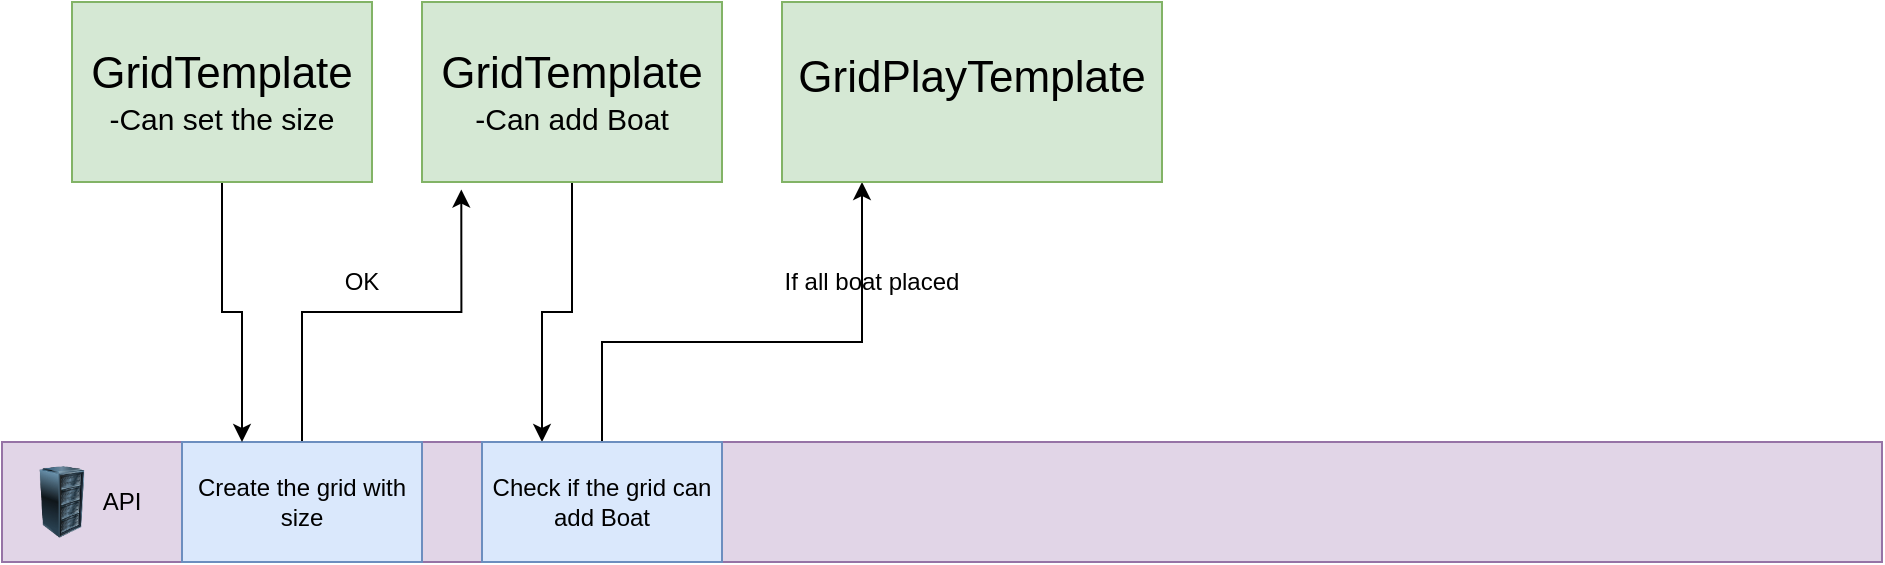 <mxfile version="14.2.9" type="device"><diagram id="R2lEEEUBdFMjLlhIrx00" name="Page-1"><mxGraphModel dx="865" dy="483" grid="1" gridSize="10" guides="1" tooltips="1" connect="1" arrows="1" fold="1" page="1" pageScale="1" pageWidth="850" pageHeight="1100" math="0" shadow="0" extFonts="Permanent Marker^https://fonts.googleapis.com/css?family=Permanent+Marker"><root><mxCell id="0"/><mxCell id="1" parent="0"/><mxCell id="0DONH7-D_yVMfC5t52fB-3" value="" style="rounded=0;whiteSpace=wrap;html=1;fillColor=#e1d5e7;strokeColor=#9673a6;" vertex="1" parent="1"><mxGeometry x="10" y="250" width="940" height="60" as="geometry"/></mxCell><mxCell id="0DONH7-D_yVMfC5t52fB-14" style="edgeStyle=orthogonalEdgeStyle;rounded=0;orthogonalLoop=1;jettySize=auto;html=1;entryX=0.131;entryY=1.042;entryDx=0;entryDy=0;entryPerimeter=0;" edge="1" parent="1" source="0DONH7-D_yVMfC5t52fB-5" target="0DONH7-D_yVMfC5t52fB-13"><mxGeometry relative="1" as="geometry"/></mxCell><mxCell id="0DONH7-D_yVMfC5t52fB-5" value="Create the grid with size" style="rounded=0;whiteSpace=wrap;html=1;fillColor=#dae8fc;strokeColor=#6c8ebf;" vertex="1" parent="1"><mxGeometry x="100" y="250" width="120" height="60" as="geometry"/></mxCell><mxCell id="0DONH7-D_yVMfC5t52fB-6" value="" style="image;html=1;image=img/lib/clip_art/computers/Server_Rack_128x128.png" vertex="1" parent="1"><mxGeometry x="20" y="262" width="40" height="36" as="geometry"/></mxCell><mxCell id="0DONH7-D_yVMfC5t52fB-8" style="edgeStyle=orthogonalEdgeStyle;rounded=0;orthogonalLoop=1;jettySize=auto;html=1;entryX=0.25;entryY=0;entryDx=0;entryDy=0;" edge="1" parent="1" source="0DONH7-D_yVMfC5t52fB-7" target="0DONH7-D_yVMfC5t52fB-5"><mxGeometry relative="1" as="geometry"/></mxCell><mxCell id="0DONH7-D_yVMfC5t52fB-7" value="&lt;font&gt;&lt;span style=&quot;font-size: 22px&quot;&gt;GridTemplate&lt;/span&gt;&lt;br&gt;&lt;font&gt;&lt;font style=&quot;font-size: 15px&quot;&gt;-Can set the size&lt;/font&gt;&lt;br&gt;&lt;/font&gt;&lt;/font&gt;" style="rounded=0;whiteSpace=wrap;html=1;fillColor=#d5e8d4;strokeColor=#82b366;" vertex="1" parent="1"><mxGeometry x="45" y="30" width="150" height="90" as="geometry"/></mxCell><mxCell id="0DONH7-D_yVMfC5t52fB-9" value="API" style="text;html=1;strokeColor=none;fillColor=none;align=center;verticalAlign=middle;whiteSpace=wrap;rounded=0;" vertex="1" parent="1"><mxGeometry x="50" y="270" width="40" height="20" as="geometry"/></mxCell><mxCell id="0DONH7-D_yVMfC5t52fB-17" style="edgeStyle=orthogonalEdgeStyle;rounded=0;orthogonalLoop=1;jettySize=auto;html=1;entryX=0.25;entryY=0;entryDx=0;entryDy=0;" edge="1" parent="1" source="0DONH7-D_yVMfC5t52fB-13" target="0DONH7-D_yVMfC5t52fB-15"><mxGeometry relative="1" as="geometry"/></mxCell><mxCell id="0DONH7-D_yVMfC5t52fB-13" value="&lt;font&gt;&lt;span style=&quot;font-size: 22px&quot;&gt;GridTemplate&lt;/span&gt;&lt;br&gt;&lt;font&gt;&lt;font style=&quot;font-size: 15px&quot;&gt;-Can add Boat&lt;/font&gt;&lt;br&gt;&lt;/font&gt;&lt;/font&gt;" style="rounded=0;whiteSpace=wrap;html=1;fillColor=#d5e8d4;strokeColor=#82b366;" vertex="1" parent="1"><mxGeometry x="220" y="30" width="150" height="90" as="geometry"/></mxCell><mxCell id="0DONH7-D_yVMfC5t52fB-19" style="edgeStyle=orthogonalEdgeStyle;rounded=0;orthogonalLoop=1;jettySize=auto;html=1;" edge="1" parent="1" source="0DONH7-D_yVMfC5t52fB-15" target="0DONH7-D_yVMfC5t52fB-18"><mxGeometry relative="1" as="geometry"><Array as="points"><mxPoint x="310" y="200"/><mxPoint x="440" y="200"/></Array></mxGeometry></mxCell><mxCell id="0DONH7-D_yVMfC5t52fB-15" value="Check if the grid can add Boat" style="rounded=0;whiteSpace=wrap;html=1;fillColor=#dae8fc;strokeColor=#6c8ebf;" vertex="1" parent="1"><mxGeometry x="250" y="250" width="120" height="60" as="geometry"/></mxCell><mxCell id="0DONH7-D_yVMfC5t52fB-18" value="&lt;font&gt;&lt;span style=&quot;font-size: 22px&quot;&gt;GridPlayTemplate&lt;/span&gt;&lt;br&gt;&lt;font&gt;&lt;br&gt;&lt;/font&gt;&lt;/font&gt;" style="rounded=0;whiteSpace=wrap;html=1;fillColor=#d5e8d4;strokeColor=#82b366;" vertex="1" parent="1"><mxGeometry x="400" y="30" width="190" height="90" as="geometry"/></mxCell><mxCell id="0DONH7-D_yVMfC5t52fB-21" value="OK" style="text;html=1;strokeColor=none;fillColor=none;align=center;verticalAlign=middle;whiteSpace=wrap;rounded=0;" vertex="1" parent="1"><mxGeometry x="170" y="160" width="40" height="20" as="geometry"/></mxCell><mxCell id="0DONH7-D_yVMfC5t52fB-22" value="If all boat placed" style="text;html=1;strokeColor=none;fillColor=none;align=center;verticalAlign=middle;whiteSpace=wrap;rounded=0;" vertex="1" parent="1"><mxGeometry x="390" y="160" width="110" height="20" as="geometry"/></mxCell></root></mxGraphModel></diagram></mxfile>